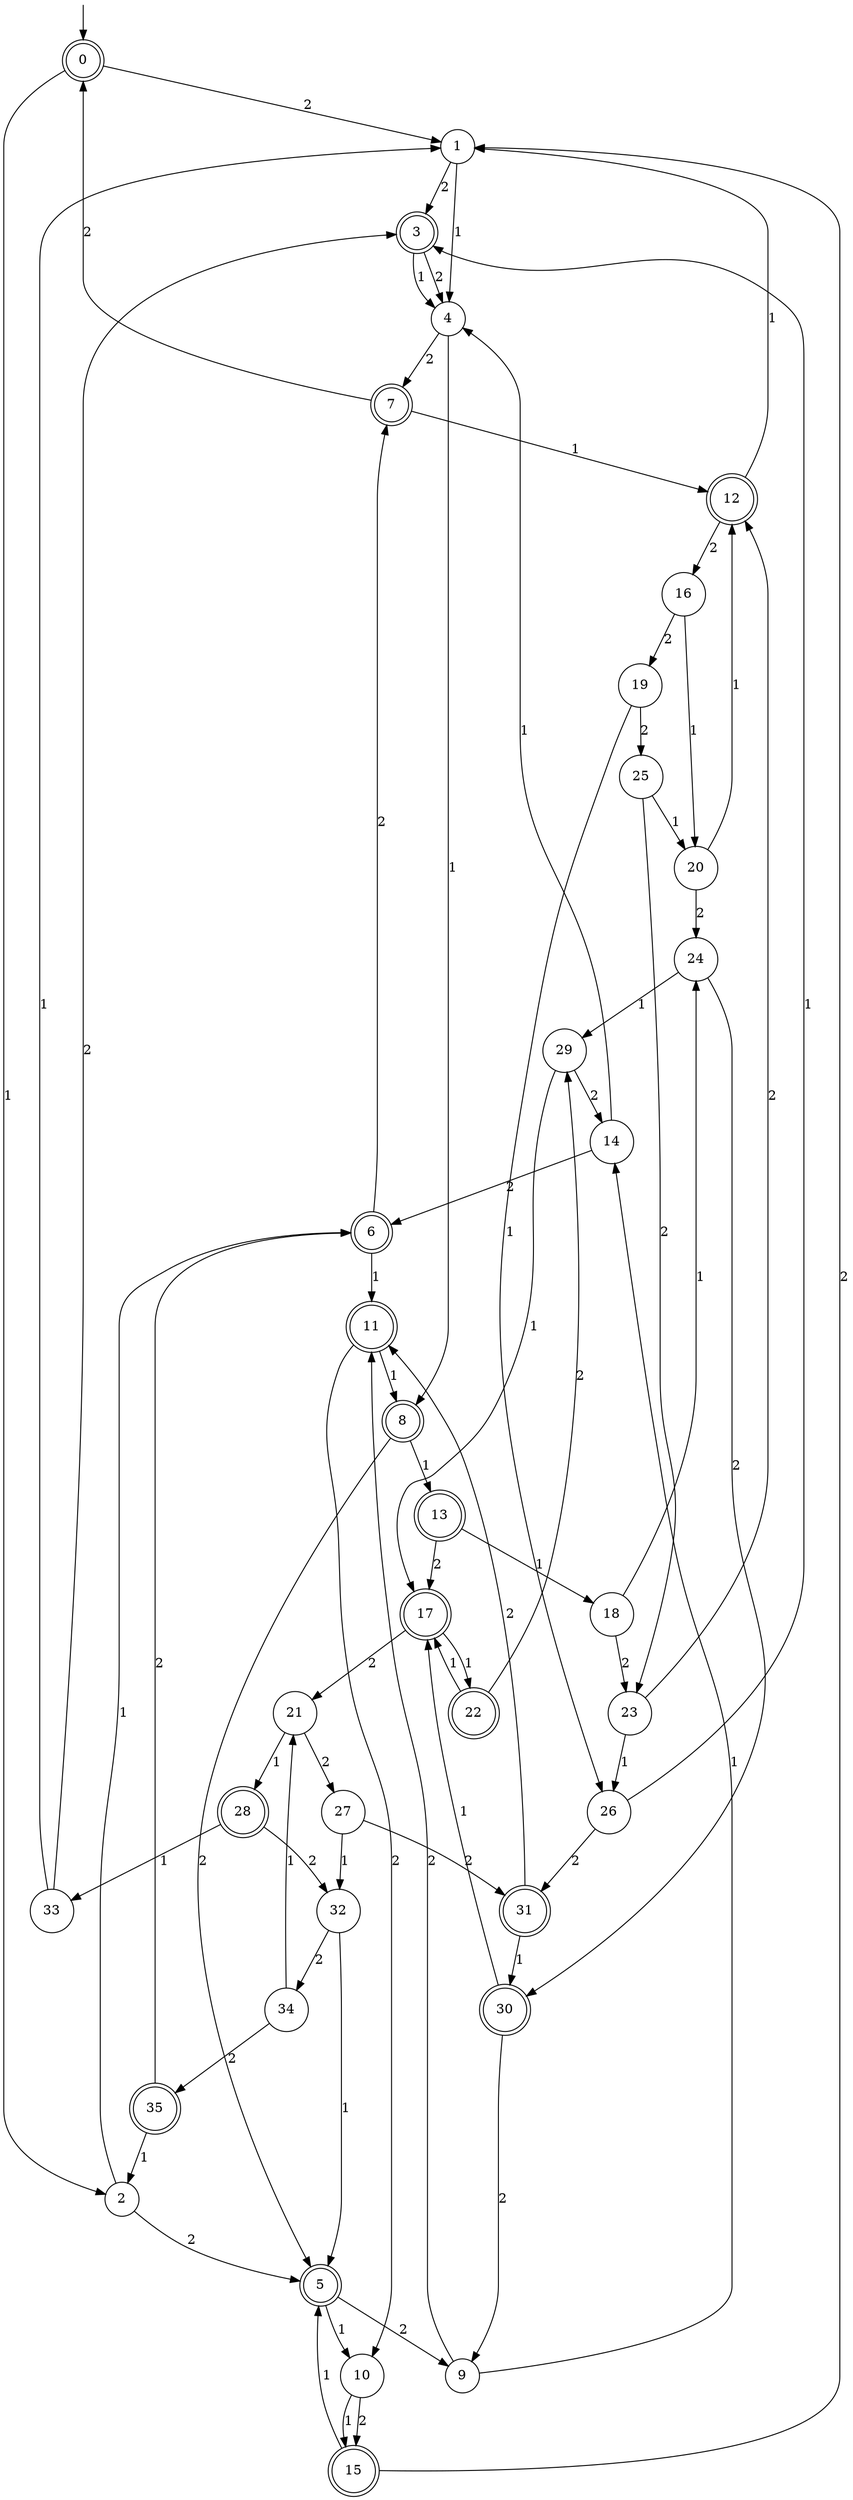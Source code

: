 digraph g {

	s0 [shape="doublecircle" label="0"];
	s1 [shape="circle" label="1"];
	s2 [shape="circle" label="2"];
	s3 [shape="doublecircle" label="3"];
	s4 [shape="circle" label="4"];
	s5 [shape="doublecircle" label="5"];
	s6 [shape="doublecircle" label="6"];
	s7 [shape="doublecircle" label="7"];
	s8 [shape="doublecircle" label="8"];
	s9 [shape="circle" label="9"];
	s10 [shape="circle" label="10"];
	s11 [shape="doublecircle" label="11"];
	s12 [shape="doublecircle" label="12"];
	s13 [shape="doublecircle" label="13"];
	s14 [shape="circle" label="14"];
	s15 [shape="doublecircle" label="15"];
	s16 [shape="circle" label="16"];
	s17 [shape="doublecircle" label="17"];
	s18 [shape="circle" label="18"];
	s19 [shape="circle" label="19"];
	s20 [shape="circle" label="20"];
	s21 [shape="circle" label="21"];
	s22 [shape="doublecircle" label="22"];
	s23 [shape="circle" label="23"];
	s24 [shape="circle" label="24"];
	s25 [shape="circle" label="25"];
	s26 [shape="circle" label="26"];
	s27 [shape="circle" label="27"];
	s28 [shape="doublecircle" label="28"];
	s29 [shape="circle" label="29"];
	s30 [shape="doublecircle" label="30"];
	s31 [shape="doublecircle" label="31"];
	s32 [shape="circle" label="32"];
	s33 [shape="circle" label="33"];
	s34 [shape="circle" label="34"];
	s35 [shape="doublecircle" label="35"];
	s0 -> s1 [label="2"];
	s0 -> s2 [label="1"];
	s1 -> s3 [label="2"];
	s1 -> s4 [label="1"];
	s2 -> s5 [label="2"];
	s2 -> s6 [label="1"];
	s3 -> s4 [label="2"];
	s3 -> s4 [label="1"];
	s4 -> s7 [label="2"];
	s4 -> s8 [label="1"];
	s5 -> s9 [label="2"];
	s5 -> s10 [label="1"];
	s6 -> s7 [label="2"];
	s6 -> s11 [label="1"];
	s7 -> s0 [label="2"];
	s7 -> s12 [label="1"];
	s8 -> s5 [label="2"];
	s8 -> s13 [label="1"];
	s9 -> s11 [label="2"];
	s9 -> s14 [label="1"];
	s10 -> s15 [label="2"];
	s10 -> s15 [label="1"];
	s11 -> s10 [label="2"];
	s11 -> s8 [label="1"];
	s12 -> s16 [label="2"];
	s12 -> s1 [label="1"];
	s13 -> s17 [label="2"];
	s13 -> s18 [label="1"];
	s14 -> s6 [label="2"];
	s14 -> s4 [label="1"];
	s15 -> s1 [label="2"];
	s15 -> s5 [label="1"];
	s16 -> s19 [label="2"];
	s16 -> s20 [label="1"];
	s17 -> s21 [label="2"];
	s17 -> s22 [label="1"];
	s18 -> s23 [label="2"];
	s18 -> s24 [label="1"];
	s19 -> s25 [label="2"];
	s19 -> s26 [label="1"];
	s20 -> s24 [label="2"];
	s20 -> s12 [label="1"];
	s21 -> s27 [label="2"];
	s21 -> s28 [label="1"];
	s22 -> s29 [label="2"];
	s22 -> s17 [label="1"];
	s23 -> s12 [label="2"];
	s23 -> s26 [label="1"];
	s24 -> s30 [label="2"];
	s24 -> s29 [label="1"];
	s25 -> s23 [label="2"];
	s25 -> s20 [label="1"];
	s26 -> s31 [label="2"];
	s26 -> s3 [label="1"];
	s27 -> s31 [label="2"];
	s27 -> s32 [label="1"];
	s28 -> s32 [label="2"];
	s28 -> s33 [label="1"];
	s29 -> s14 [label="2"];
	s29 -> s17 [label="1"];
	s30 -> s9 [label="2"];
	s30 -> s17 [label="1"];
	s31 -> s11 [label="2"];
	s31 -> s30 [label="1"];
	s32 -> s34 [label="2"];
	s32 -> s5 [label="1"];
	s33 -> s3 [label="2"];
	s33 -> s1 [label="1"];
	s34 -> s35 [label="2"];
	s34 -> s21 [label="1"];
	s35 -> s6 [label="2"];
	s35 -> s2 [label="1"];

__start0 [label="" shape="none" width="0" height="0"];
__start0 -> s0;

}
